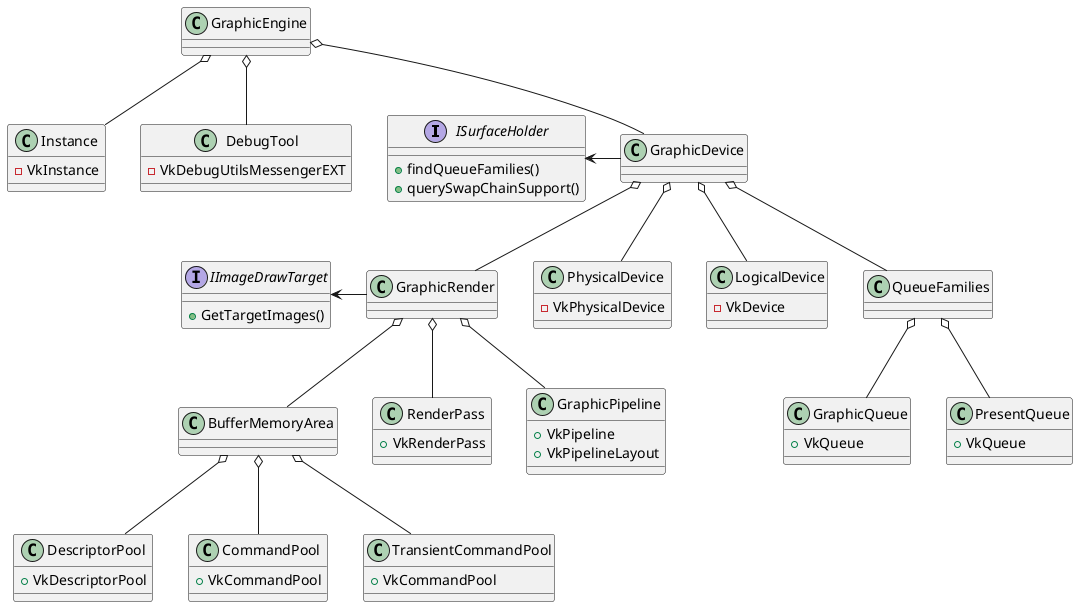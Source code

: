 @startuml graphic

interface ISurfaceHolder {
    + findQueueFamilies()
    + querySwapChainSupport()
}
interface IImageDrawTarget {
    + GetTargetImages()
}

class GraphicEngine {
}
class Instance {
    - VkInstance
}
class GraphicDevice {
}
class DebugTool {
    - VkDebugUtilsMessengerEXT
}


class PhysicalDevice {
    - VkPhysicalDevice
}
class LogicalDevice {
    - VkDevice
}
class GraphicRender {

}
class QueueFamilies {

}


class BufferMemoryArea {

}
class DescriptorPool {
    + VkDescriptorPool
}
class CommandPool {
    + VkCommandPool
}
class TransientCommandPool {
    + VkCommandPool
}

class RenderPass {
    + VkRenderPass
}

class GraphicPipeline {
    + VkPipeline
    + VkPipelineLayout
}

class GraphicQueue {
    + VkQueue
}
class PresentQueue {
    + VkQueue
}

GraphicEngine o-- Instance
GraphicEngine o-- GraphicDevice
GraphicEngine o-- DebugTool

GraphicDevice o-- PhysicalDevice
GraphicDevice o-- LogicalDevice
GraphicDevice o-- QueueFamilies
GraphicDevice o-- GraphicRender

GraphicDevice -left-> ISurfaceHolder

GraphicRender o-- RenderPass
GraphicRender o-- GraphicPipeline
GraphicRender o-- BufferMemoryArea

BufferMemoryArea o-- DescriptorPool
BufferMemoryArea o-- CommandPool
BufferMemoryArea o-- TransientCommandPool

GraphicRender -left-> IImageDrawTarget

QueueFamilies o-- GraphicQueue
QueueFamilies o-- PresentQueue

@enduml
